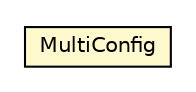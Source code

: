 #!/usr/local/bin/dot
#
# Class diagram 
# Generated by UMLGraph version 5.1 (http://www.umlgraph.org/)
#

digraph G {
	edge [fontname="Helvetica",fontsize=10,labelfontname="Helvetica",labelfontsize=10];
	node [fontname="Helvetica",fontsize=10,shape=plaintext];
	nodesep=0.25;
	ranksep=0.5;
	// pt.ist.fenixframework.MultiConfig
	c18319 [label=<<table title="pt.ist.fenixframework.MultiConfig" border="0" cellborder="1" cellspacing="0" cellpadding="2" port="p" bgcolor="lemonChiffon" href="./MultiConfig.html">
		<tr><td><table border="0" cellspacing="0" cellpadding="1">
<tr><td align="center" balign="center"> MultiConfig </td></tr>
		</table></td></tr>
		</table>>, fontname="Helvetica", fontcolor="black", fontsize=10.0];
}

